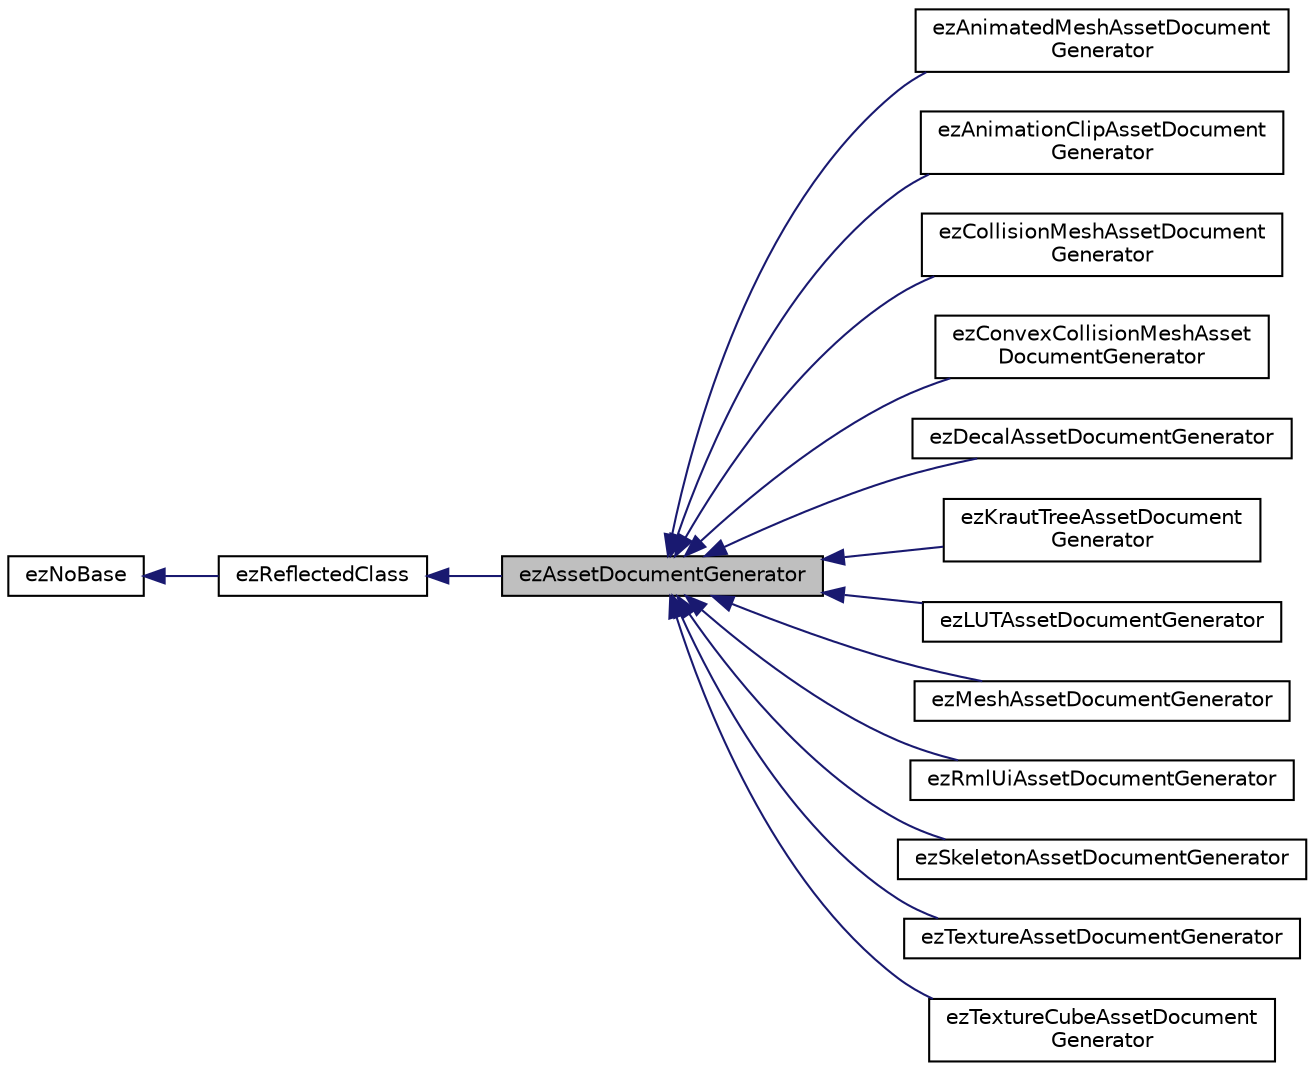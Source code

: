digraph "ezAssetDocumentGenerator"
{
 // LATEX_PDF_SIZE
  edge [fontname="Helvetica",fontsize="10",labelfontname="Helvetica",labelfontsize="10"];
  node [fontname="Helvetica",fontsize="10",shape=record];
  rankdir="LR";
  Node1 [label="ezAssetDocumentGenerator",height=0.2,width=0.4,color="black", fillcolor="grey75", style="filled", fontcolor="black",tooltip=" "];
  Node2 -> Node1 [dir="back",color="midnightblue",fontsize="10",style="solid",fontname="Helvetica"];
  Node2 [label="ezReflectedClass",height=0.2,width=0.4,color="black", fillcolor="white", style="filled",URL="$db/d45/classez_reflected_class.htm",tooltip="All classes that should be dynamically reflectable, need to be derived from this base class."];
  Node3 -> Node2 [dir="back",color="midnightblue",fontsize="10",style="solid",fontname="Helvetica"];
  Node3 [label="ezNoBase",height=0.2,width=0.4,color="black", fillcolor="white", style="filled",URL="$d4/d02/classez_no_base.htm",tooltip="Dummy type to pass to templates and macros that expect a base type for a class that has no base."];
  Node1 -> Node4 [dir="back",color="midnightblue",fontsize="10",style="solid",fontname="Helvetica"];
  Node4 [label="ezAnimatedMeshAssetDocument\lGenerator",height=0.2,width=0.4,color="black", fillcolor="white", style="filled",URL="$d8/d18/classez_animated_mesh_asset_document_generator.htm",tooltip=" "];
  Node1 -> Node5 [dir="back",color="midnightblue",fontsize="10",style="solid",fontname="Helvetica"];
  Node5 [label="ezAnimationClipAssetDocument\lGenerator",height=0.2,width=0.4,color="black", fillcolor="white", style="filled",URL="$d3/d77/classez_animation_clip_asset_document_generator.htm",tooltip=" "];
  Node1 -> Node6 [dir="back",color="midnightblue",fontsize="10",style="solid",fontname="Helvetica"];
  Node6 [label="ezCollisionMeshAssetDocument\lGenerator",height=0.2,width=0.4,color="black", fillcolor="white", style="filled",URL="$df/df9/classez_collision_mesh_asset_document_generator.htm",tooltip=" "];
  Node1 -> Node7 [dir="back",color="midnightblue",fontsize="10",style="solid",fontname="Helvetica"];
  Node7 [label="ezConvexCollisionMeshAsset\lDocumentGenerator",height=0.2,width=0.4,color="black", fillcolor="white", style="filled",URL="$df/d90/classez_convex_collision_mesh_asset_document_generator.htm",tooltip=" "];
  Node1 -> Node8 [dir="back",color="midnightblue",fontsize="10",style="solid",fontname="Helvetica"];
  Node8 [label="ezDecalAssetDocumentGenerator",height=0.2,width=0.4,color="black", fillcolor="white", style="filled",URL="$d2/dec/classez_decal_asset_document_generator.htm",tooltip=" "];
  Node1 -> Node9 [dir="back",color="midnightblue",fontsize="10",style="solid",fontname="Helvetica"];
  Node9 [label="ezKrautTreeAssetDocument\lGenerator",height=0.2,width=0.4,color="black", fillcolor="white", style="filled",URL="$d3/d1c/classez_kraut_tree_asset_document_generator.htm",tooltip=" "];
  Node1 -> Node10 [dir="back",color="midnightblue",fontsize="10",style="solid",fontname="Helvetica"];
  Node10 [label="ezLUTAssetDocumentGenerator",height=0.2,width=0.4,color="black", fillcolor="white", style="filled",URL="$d2/d0e/classez_l_u_t_asset_document_generator.htm",tooltip=" "];
  Node1 -> Node11 [dir="back",color="midnightblue",fontsize="10",style="solid",fontname="Helvetica"];
  Node11 [label="ezMeshAssetDocumentGenerator",height=0.2,width=0.4,color="black", fillcolor="white", style="filled",URL="$d4/d10/classez_mesh_asset_document_generator.htm",tooltip=" "];
  Node1 -> Node12 [dir="back",color="midnightblue",fontsize="10",style="solid",fontname="Helvetica"];
  Node12 [label="ezRmlUiAssetDocumentGenerator",height=0.2,width=0.4,color="black", fillcolor="white", style="filled",URL="$d4/df0/classez_rml_ui_asset_document_generator.htm",tooltip=" "];
  Node1 -> Node13 [dir="back",color="midnightblue",fontsize="10",style="solid",fontname="Helvetica"];
  Node13 [label="ezSkeletonAssetDocumentGenerator",height=0.2,width=0.4,color="black", fillcolor="white", style="filled",URL="$d5/d2c/classez_skeleton_asset_document_generator.htm",tooltip=" "];
  Node1 -> Node14 [dir="back",color="midnightblue",fontsize="10",style="solid",fontname="Helvetica"];
  Node14 [label="ezTextureAssetDocumentGenerator",height=0.2,width=0.4,color="black", fillcolor="white", style="filled",URL="$d6/dcb/classez_texture_asset_document_generator.htm",tooltip=" "];
  Node1 -> Node15 [dir="back",color="midnightblue",fontsize="10",style="solid",fontname="Helvetica"];
  Node15 [label="ezTextureCubeAssetDocument\lGenerator",height=0.2,width=0.4,color="black", fillcolor="white", style="filled",URL="$d9/d66/classez_texture_cube_asset_document_generator.htm",tooltip=" "];
}
